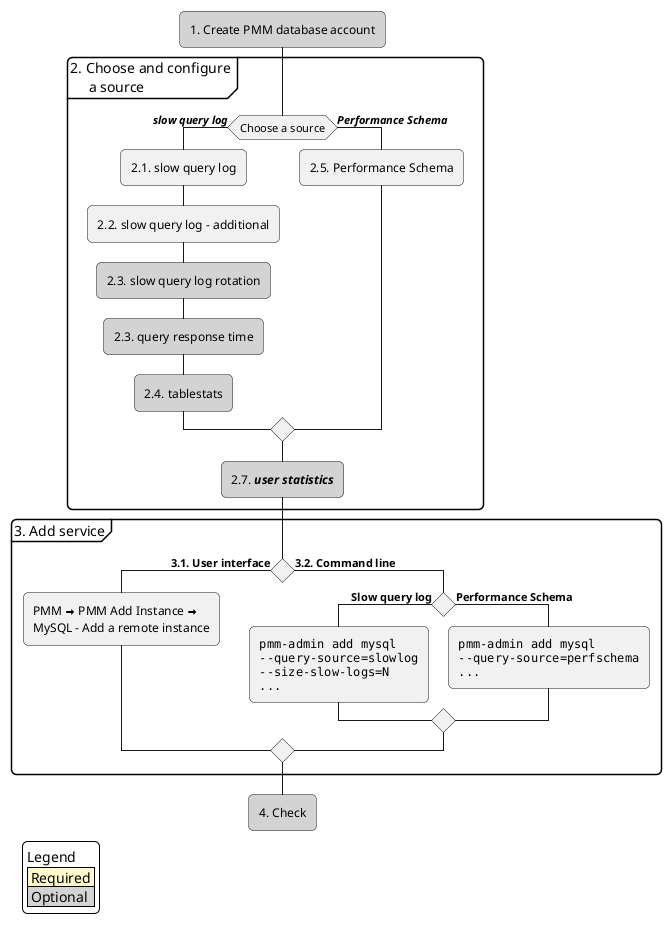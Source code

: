 ' Diagram showing sequence of tasks to set up PMM Client for MySQL
' Syntax: https://plantuml.com/activity-diagram-beta
' Icons: https://plantuml.com/openiconic
' Colour: https://plantuml.com/color
' Text: https://plantuml.com/creole
@startuml "setting-up_client_mysql"
skinparam ArrowHeadColor none
skinparam roundCorner 10
skinparam legendBackgroundColor #0000
'title "Setting up PMM Client to monitor a MySQL host\nOverview\n"
legend bottom left
Legend
<#lemonchiffon>| Required |
<#lightgrey>| Optional |
endlegend

#lightgrey:1. Create PMM database account;
partition "2. Choose and configure\n     a source" {
	if (Choose a source) then (**//slow query log//**)
		:2.1. slow query log;
		:2.2. slow query log - additional;
		#lightgrey:2.3. slow query log rotation;
		#lightgrey:2.3. query response time;
		#lightgrey:2.4. tablestats;
	else (**//Performance Schema//**)
		:2.5. Performance Schema;
	endif
	#lightgrey:2.7. **//user statistics//**;
}
partition "3. Add service" {
	if () then (**3.1. User interface**)
		:PMM <&arrow-thick-right> PMM Add Instance <&arrow-thick-right>\nMySQL - Add a remote instance;
	else (**3.2. Command line**)
		if () then (**Slow query log**)
			:<code>
			pmm-admin add mysql
			--query-source=slowlog
			--size-slow-logs=N
			...
			</code>;
		else (**Performance Schema**)
			:<code>
			pmm-admin add mysql
			--query-source=perfschema
			...
			</code>;
		endif
	endif
}
#lightgrey:4. Check;
@enduml
